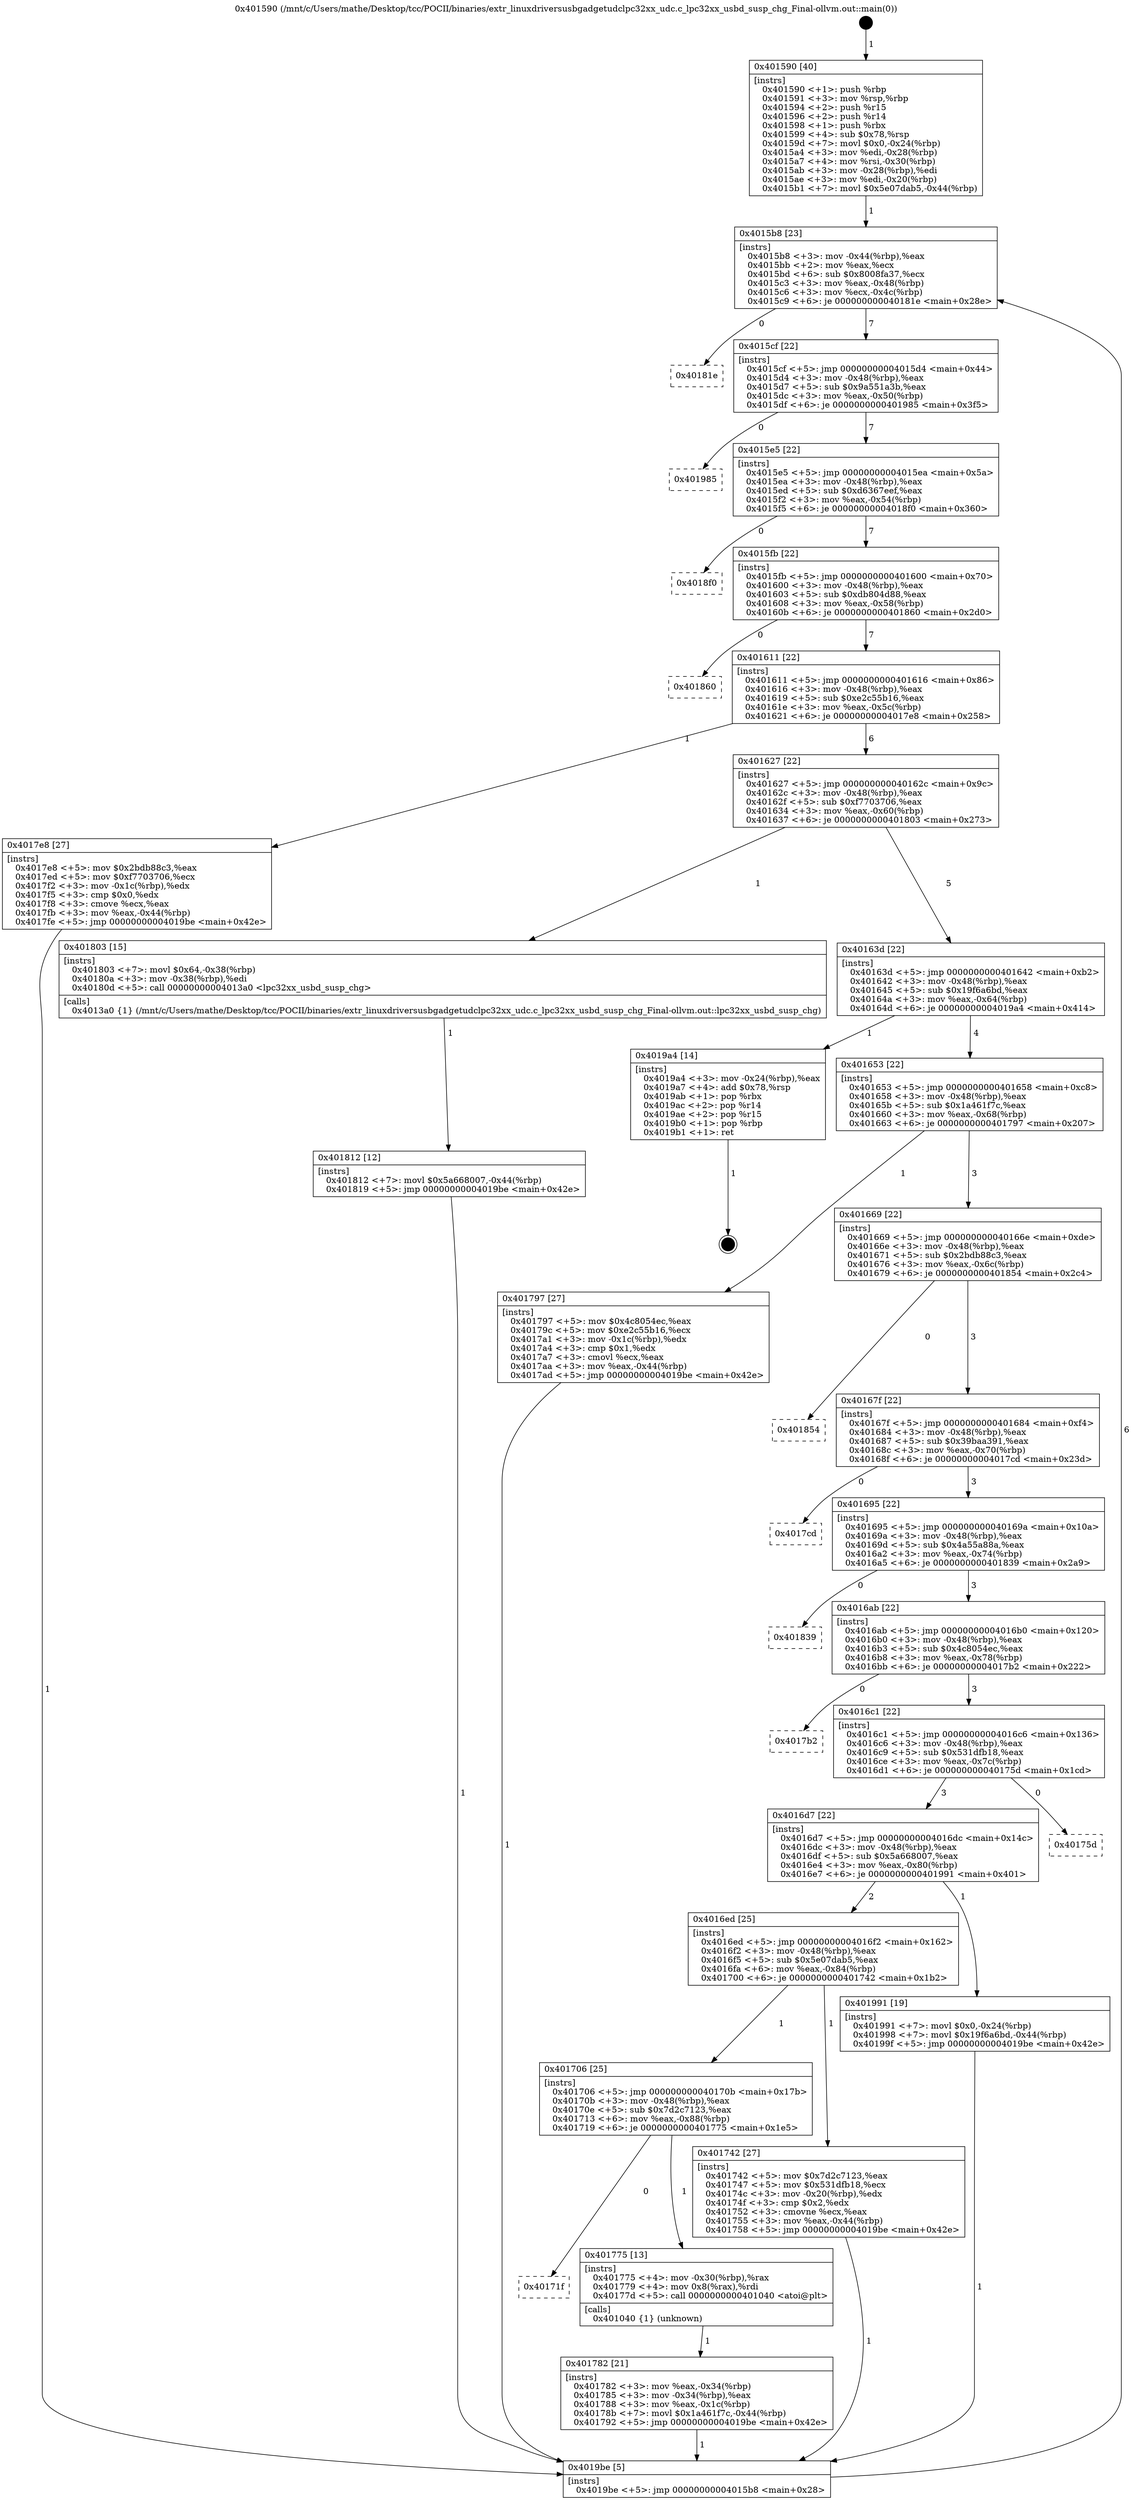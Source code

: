 digraph "0x401590" {
  label = "0x401590 (/mnt/c/Users/mathe/Desktop/tcc/POCII/binaries/extr_linuxdriversusbgadgetudclpc32xx_udc.c_lpc32xx_usbd_susp_chg_Final-ollvm.out::main(0))"
  labelloc = "t"
  node[shape=record]

  Entry [label="",width=0.3,height=0.3,shape=circle,fillcolor=black,style=filled]
  "0x4015b8" [label="{
     0x4015b8 [23]\l
     | [instrs]\l
     &nbsp;&nbsp;0x4015b8 \<+3\>: mov -0x44(%rbp),%eax\l
     &nbsp;&nbsp;0x4015bb \<+2\>: mov %eax,%ecx\l
     &nbsp;&nbsp;0x4015bd \<+6\>: sub $0x8008fa37,%ecx\l
     &nbsp;&nbsp;0x4015c3 \<+3\>: mov %eax,-0x48(%rbp)\l
     &nbsp;&nbsp;0x4015c6 \<+3\>: mov %ecx,-0x4c(%rbp)\l
     &nbsp;&nbsp;0x4015c9 \<+6\>: je 000000000040181e \<main+0x28e\>\l
  }"]
  "0x40181e" [label="{
     0x40181e\l
  }", style=dashed]
  "0x4015cf" [label="{
     0x4015cf [22]\l
     | [instrs]\l
     &nbsp;&nbsp;0x4015cf \<+5\>: jmp 00000000004015d4 \<main+0x44\>\l
     &nbsp;&nbsp;0x4015d4 \<+3\>: mov -0x48(%rbp),%eax\l
     &nbsp;&nbsp;0x4015d7 \<+5\>: sub $0x9a551a3b,%eax\l
     &nbsp;&nbsp;0x4015dc \<+3\>: mov %eax,-0x50(%rbp)\l
     &nbsp;&nbsp;0x4015df \<+6\>: je 0000000000401985 \<main+0x3f5\>\l
  }"]
  Exit [label="",width=0.3,height=0.3,shape=circle,fillcolor=black,style=filled,peripheries=2]
  "0x401985" [label="{
     0x401985\l
  }", style=dashed]
  "0x4015e5" [label="{
     0x4015e5 [22]\l
     | [instrs]\l
     &nbsp;&nbsp;0x4015e5 \<+5\>: jmp 00000000004015ea \<main+0x5a\>\l
     &nbsp;&nbsp;0x4015ea \<+3\>: mov -0x48(%rbp),%eax\l
     &nbsp;&nbsp;0x4015ed \<+5\>: sub $0xd6367eef,%eax\l
     &nbsp;&nbsp;0x4015f2 \<+3\>: mov %eax,-0x54(%rbp)\l
     &nbsp;&nbsp;0x4015f5 \<+6\>: je 00000000004018f0 \<main+0x360\>\l
  }"]
  "0x401812" [label="{
     0x401812 [12]\l
     | [instrs]\l
     &nbsp;&nbsp;0x401812 \<+7\>: movl $0x5a668007,-0x44(%rbp)\l
     &nbsp;&nbsp;0x401819 \<+5\>: jmp 00000000004019be \<main+0x42e\>\l
  }"]
  "0x4018f0" [label="{
     0x4018f0\l
  }", style=dashed]
  "0x4015fb" [label="{
     0x4015fb [22]\l
     | [instrs]\l
     &nbsp;&nbsp;0x4015fb \<+5\>: jmp 0000000000401600 \<main+0x70\>\l
     &nbsp;&nbsp;0x401600 \<+3\>: mov -0x48(%rbp),%eax\l
     &nbsp;&nbsp;0x401603 \<+5\>: sub $0xdb804d88,%eax\l
     &nbsp;&nbsp;0x401608 \<+3\>: mov %eax,-0x58(%rbp)\l
     &nbsp;&nbsp;0x40160b \<+6\>: je 0000000000401860 \<main+0x2d0\>\l
  }"]
  "0x401782" [label="{
     0x401782 [21]\l
     | [instrs]\l
     &nbsp;&nbsp;0x401782 \<+3\>: mov %eax,-0x34(%rbp)\l
     &nbsp;&nbsp;0x401785 \<+3\>: mov -0x34(%rbp),%eax\l
     &nbsp;&nbsp;0x401788 \<+3\>: mov %eax,-0x1c(%rbp)\l
     &nbsp;&nbsp;0x40178b \<+7\>: movl $0x1a461f7c,-0x44(%rbp)\l
     &nbsp;&nbsp;0x401792 \<+5\>: jmp 00000000004019be \<main+0x42e\>\l
  }"]
  "0x401860" [label="{
     0x401860\l
  }", style=dashed]
  "0x401611" [label="{
     0x401611 [22]\l
     | [instrs]\l
     &nbsp;&nbsp;0x401611 \<+5\>: jmp 0000000000401616 \<main+0x86\>\l
     &nbsp;&nbsp;0x401616 \<+3\>: mov -0x48(%rbp),%eax\l
     &nbsp;&nbsp;0x401619 \<+5\>: sub $0xe2c55b16,%eax\l
     &nbsp;&nbsp;0x40161e \<+3\>: mov %eax,-0x5c(%rbp)\l
     &nbsp;&nbsp;0x401621 \<+6\>: je 00000000004017e8 \<main+0x258\>\l
  }"]
  "0x40171f" [label="{
     0x40171f\l
  }", style=dashed]
  "0x4017e8" [label="{
     0x4017e8 [27]\l
     | [instrs]\l
     &nbsp;&nbsp;0x4017e8 \<+5\>: mov $0x2bdb88c3,%eax\l
     &nbsp;&nbsp;0x4017ed \<+5\>: mov $0xf7703706,%ecx\l
     &nbsp;&nbsp;0x4017f2 \<+3\>: mov -0x1c(%rbp),%edx\l
     &nbsp;&nbsp;0x4017f5 \<+3\>: cmp $0x0,%edx\l
     &nbsp;&nbsp;0x4017f8 \<+3\>: cmove %ecx,%eax\l
     &nbsp;&nbsp;0x4017fb \<+3\>: mov %eax,-0x44(%rbp)\l
     &nbsp;&nbsp;0x4017fe \<+5\>: jmp 00000000004019be \<main+0x42e\>\l
  }"]
  "0x401627" [label="{
     0x401627 [22]\l
     | [instrs]\l
     &nbsp;&nbsp;0x401627 \<+5\>: jmp 000000000040162c \<main+0x9c\>\l
     &nbsp;&nbsp;0x40162c \<+3\>: mov -0x48(%rbp),%eax\l
     &nbsp;&nbsp;0x40162f \<+5\>: sub $0xf7703706,%eax\l
     &nbsp;&nbsp;0x401634 \<+3\>: mov %eax,-0x60(%rbp)\l
     &nbsp;&nbsp;0x401637 \<+6\>: je 0000000000401803 \<main+0x273\>\l
  }"]
  "0x401775" [label="{
     0x401775 [13]\l
     | [instrs]\l
     &nbsp;&nbsp;0x401775 \<+4\>: mov -0x30(%rbp),%rax\l
     &nbsp;&nbsp;0x401779 \<+4\>: mov 0x8(%rax),%rdi\l
     &nbsp;&nbsp;0x40177d \<+5\>: call 0000000000401040 \<atoi@plt\>\l
     | [calls]\l
     &nbsp;&nbsp;0x401040 \{1\} (unknown)\l
  }"]
  "0x401803" [label="{
     0x401803 [15]\l
     | [instrs]\l
     &nbsp;&nbsp;0x401803 \<+7\>: movl $0x64,-0x38(%rbp)\l
     &nbsp;&nbsp;0x40180a \<+3\>: mov -0x38(%rbp),%edi\l
     &nbsp;&nbsp;0x40180d \<+5\>: call 00000000004013a0 \<lpc32xx_usbd_susp_chg\>\l
     | [calls]\l
     &nbsp;&nbsp;0x4013a0 \{1\} (/mnt/c/Users/mathe/Desktop/tcc/POCII/binaries/extr_linuxdriversusbgadgetudclpc32xx_udc.c_lpc32xx_usbd_susp_chg_Final-ollvm.out::lpc32xx_usbd_susp_chg)\l
  }"]
  "0x40163d" [label="{
     0x40163d [22]\l
     | [instrs]\l
     &nbsp;&nbsp;0x40163d \<+5\>: jmp 0000000000401642 \<main+0xb2\>\l
     &nbsp;&nbsp;0x401642 \<+3\>: mov -0x48(%rbp),%eax\l
     &nbsp;&nbsp;0x401645 \<+5\>: sub $0x19f6a6bd,%eax\l
     &nbsp;&nbsp;0x40164a \<+3\>: mov %eax,-0x64(%rbp)\l
     &nbsp;&nbsp;0x40164d \<+6\>: je 00000000004019a4 \<main+0x414\>\l
  }"]
  "0x401590" [label="{
     0x401590 [40]\l
     | [instrs]\l
     &nbsp;&nbsp;0x401590 \<+1\>: push %rbp\l
     &nbsp;&nbsp;0x401591 \<+3\>: mov %rsp,%rbp\l
     &nbsp;&nbsp;0x401594 \<+2\>: push %r15\l
     &nbsp;&nbsp;0x401596 \<+2\>: push %r14\l
     &nbsp;&nbsp;0x401598 \<+1\>: push %rbx\l
     &nbsp;&nbsp;0x401599 \<+4\>: sub $0x78,%rsp\l
     &nbsp;&nbsp;0x40159d \<+7\>: movl $0x0,-0x24(%rbp)\l
     &nbsp;&nbsp;0x4015a4 \<+3\>: mov %edi,-0x28(%rbp)\l
     &nbsp;&nbsp;0x4015a7 \<+4\>: mov %rsi,-0x30(%rbp)\l
     &nbsp;&nbsp;0x4015ab \<+3\>: mov -0x28(%rbp),%edi\l
     &nbsp;&nbsp;0x4015ae \<+3\>: mov %edi,-0x20(%rbp)\l
     &nbsp;&nbsp;0x4015b1 \<+7\>: movl $0x5e07dab5,-0x44(%rbp)\l
  }"]
  "0x4019a4" [label="{
     0x4019a4 [14]\l
     | [instrs]\l
     &nbsp;&nbsp;0x4019a4 \<+3\>: mov -0x24(%rbp),%eax\l
     &nbsp;&nbsp;0x4019a7 \<+4\>: add $0x78,%rsp\l
     &nbsp;&nbsp;0x4019ab \<+1\>: pop %rbx\l
     &nbsp;&nbsp;0x4019ac \<+2\>: pop %r14\l
     &nbsp;&nbsp;0x4019ae \<+2\>: pop %r15\l
     &nbsp;&nbsp;0x4019b0 \<+1\>: pop %rbp\l
     &nbsp;&nbsp;0x4019b1 \<+1\>: ret\l
  }"]
  "0x401653" [label="{
     0x401653 [22]\l
     | [instrs]\l
     &nbsp;&nbsp;0x401653 \<+5\>: jmp 0000000000401658 \<main+0xc8\>\l
     &nbsp;&nbsp;0x401658 \<+3\>: mov -0x48(%rbp),%eax\l
     &nbsp;&nbsp;0x40165b \<+5\>: sub $0x1a461f7c,%eax\l
     &nbsp;&nbsp;0x401660 \<+3\>: mov %eax,-0x68(%rbp)\l
     &nbsp;&nbsp;0x401663 \<+6\>: je 0000000000401797 \<main+0x207\>\l
  }"]
  "0x4019be" [label="{
     0x4019be [5]\l
     | [instrs]\l
     &nbsp;&nbsp;0x4019be \<+5\>: jmp 00000000004015b8 \<main+0x28\>\l
  }"]
  "0x401797" [label="{
     0x401797 [27]\l
     | [instrs]\l
     &nbsp;&nbsp;0x401797 \<+5\>: mov $0x4c8054ec,%eax\l
     &nbsp;&nbsp;0x40179c \<+5\>: mov $0xe2c55b16,%ecx\l
     &nbsp;&nbsp;0x4017a1 \<+3\>: mov -0x1c(%rbp),%edx\l
     &nbsp;&nbsp;0x4017a4 \<+3\>: cmp $0x1,%edx\l
     &nbsp;&nbsp;0x4017a7 \<+3\>: cmovl %ecx,%eax\l
     &nbsp;&nbsp;0x4017aa \<+3\>: mov %eax,-0x44(%rbp)\l
     &nbsp;&nbsp;0x4017ad \<+5\>: jmp 00000000004019be \<main+0x42e\>\l
  }"]
  "0x401669" [label="{
     0x401669 [22]\l
     | [instrs]\l
     &nbsp;&nbsp;0x401669 \<+5\>: jmp 000000000040166e \<main+0xde\>\l
     &nbsp;&nbsp;0x40166e \<+3\>: mov -0x48(%rbp),%eax\l
     &nbsp;&nbsp;0x401671 \<+5\>: sub $0x2bdb88c3,%eax\l
     &nbsp;&nbsp;0x401676 \<+3\>: mov %eax,-0x6c(%rbp)\l
     &nbsp;&nbsp;0x401679 \<+6\>: je 0000000000401854 \<main+0x2c4\>\l
  }"]
  "0x401706" [label="{
     0x401706 [25]\l
     | [instrs]\l
     &nbsp;&nbsp;0x401706 \<+5\>: jmp 000000000040170b \<main+0x17b\>\l
     &nbsp;&nbsp;0x40170b \<+3\>: mov -0x48(%rbp),%eax\l
     &nbsp;&nbsp;0x40170e \<+5\>: sub $0x7d2c7123,%eax\l
     &nbsp;&nbsp;0x401713 \<+6\>: mov %eax,-0x88(%rbp)\l
     &nbsp;&nbsp;0x401719 \<+6\>: je 0000000000401775 \<main+0x1e5\>\l
  }"]
  "0x401854" [label="{
     0x401854\l
  }", style=dashed]
  "0x40167f" [label="{
     0x40167f [22]\l
     | [instrs]\l
     &nbsp;&nbsp;0x40167f \<+5\>: jmp 0000000000401684 \<main+0xf4\>\l
     &nbsp;&nbsp;0x401684 \<+3\>: mov -0x48(%rbp),%eax\l
     &nbsp;&nbsp;0x401687 \<+5\>: sub $0x39baa391,%eax\l
     &nbsp;&nbsp;0x40168c \<+3\>: mov %eax,-0x70(%rbp)\l
     &nbsp;&nbsp;0x40168f \<+6\>: je 00000000004017cd \<main+0x23d\>\l
  }"]
  "0x401742" [label="{
     0x401742 [27]\l
     | [instrs]\l
     &nbsp;&nbsp;0x401742 \<+5\>: mov $0x7d2c7123,%eax\l
     &nbsp;&nbsp;0x401747 \<+5\>: mov $0x531dfb18,%ecx\l
     &nbsp;&nbsp;0x40174c \<+3\>: mov -0x20(%rbp),%edx\l
     &nbsp;&nbsp;0x40174f \<+3\>: cmp $0x2,%edx\l
     &nbsp;&nbsp;0x401752 \<+3\>: cmovne %ecx,%eax\l
     &nbsp;&nbsp;0x401755 \<+3\>: mov %eax,-0x44(%rbp)\l
     &nbsp;&nbsp;0x401758 \<+5\>: jmp 00000000004019be \<main+0x42e\>\l
  }"]
  "0x4017cd" [label="{
     0x4017cd\l
  }", style=dashed]
  "0x401695" [label="{
     0x401695 [22]\l
     | [instrs]\l
     &nbsp;&nbsp;0x401695 \<+5\>: jmp 000000000040169a \<main+0x10a\>\l
     &nbsp;&nbsp;0x40169a \<+3\>: mov -0x48(%rbp),%eax\l
     &nbsp;&nbsp;0x40169d \<+5\>: sub $0x4a55a88a,%eax\l
     &nbsp;&nbsp;0x4016a2 \<+3\>: mov %eax,-0x74(%rbp)\l
     &nbsp;&nbsp;0x4016a5 \<+6\>: je 0000000000401839 \<main+0x2a9\>\l
  }"]
  "0x4016ed" [label="{
     0x4016ed [25]\l
     | [instrs]\l
     &nbsp;&nbsp;0x4016ed \<+5\>: jmp 00000000004016f2 \<main+0x162\>\l
     &nbsp;&nbsp;0x4016f2 \<+3\>: mov -0x48(%rbp),%eax\l
     &nbsp;&nbsp;0x4016f5 \<+5\>: sub $0x5e07dab5,%eax\l
     &nbsp;&nbsp;0x4016fa \<+6\>: mov %eax,-0x84(%rbp)\l
     &nbsp;&nbsp;0x401700 \<+6\>: je 0000000000401742 \<main+0x1b2\>\l
  }"]
  "0x401839" [label="{
     0x401839\l
  }", style=dashed]
  "0x4016ab" [label="{
     0x4016ab [22]\l
     | [instrs]\l
     &nbsp;&nbsp;0x4016ab \<+5\>: jmp 00000000004016b0 \<main+0x120\>\l
     &nbsp;&nbsp;0x4016b0 \<+3\>: mov -0x48(%rbp),%eax\l
     &nbsp;&nbsp;0x4016b3 \<+5\>: sub $0x4c8054ec,%eax\l
     &nbsp;&nbsp;0x4016b8 \<+3\>: mov %eax,-0x78(%rbp)\l
     &nbsp;&nbsp;0x4016bb \<+6\>: je 00000000004017b2 \<main+0x222\>\l
  }"]
  "0x401991" [label="{
     0x401991 [19]\l
     | [instrs]\l
     &nbsp;&nbsp;0x401991 \<+7\>: movl $0x0,-0x24(%rbp)\l
     &nbsp;&nbsp;0x401998 \<+7\>: movl $0x19f6a6bd,-0x44(%rbp)\l
     &nbsp;&nbsp;0x40199f \<+5\>: jmp 00000000004019be \<main+0x42e\>\l
  }"]
  "0x4017b2" [label="{
     0x4017b2\l
  }", style=dashed]
  "0x4016c1" [label="{
     0x4016c1 [22]\l
     | [instrs]\l
     &nbsp;&nbsp;0x4016c1 \<+5\>: jmp 00000000004016c6 \<main+0x136\>\l
     &nbsp;&nbsp;0x4016c6 \<+3\>: mov -0x48(%rbp),%eax\l
     &nbsp;&nbsp;0x4016c9 \<+5\>: sub $0x531dfb18,%eax\l
     &nbsp;&nbsp;0x4016ce \<+3\>: mov %eax,-0x7c(%rbp)\l
     &nbsp;&nbsp;0x4016d1 \<+6\>: je 000000000040175d \<main+0x1cd\>\l
  }"]
  "0x4016d7" [label="{
     0x4016d7 [22]\l
     | [instrs]\l
     &nbsp;&nbsp;0x4016d7 \<+5\>: jmp 00000000004016dc \<main+0x14c\>\l
     &nbsp;&nbsp;0x4016dc \<+3\>: mov -0x48(%rbp),%eax\l
     &nbsp;&nbsp;0x4016df \<+5\>: sub $0x5a668007,%eax\l
     &nbsp;&nbsp;0x4016e4 \<+3\>: mov %eax,-0x80(%rbp)\l
     &nbsp;&nbsp;0x4016e7 \<+6\>: je 0000000000401991 \<main+0x401\>\l
  }"]
  "0x40175d" [label="{
     0x40175d\l
  }", style=dashed]
  Entry -> "0x401590" [label=" 1"]
  "0x4015b8" -> "0x40181e" [label=" 0"]
  "0x4015b8" -> "0x4015cf" [label=" 7"]
  "0x4019a4" -> Exit [label=" 1"]
  "0x4015cf" -> "0x401985" [label=" 0"]
  "0x4015cf" -> "0x4015e5" [label=" 7"]
  "0x401991" -> "0x4019be" [label=" 1"]
  "0x4015e5" -> "0x4018f0" [label=" 0"]
  "0x4015e5" -> "0x4015fb" [label=" 7"]
  "0x401812" -> "0x4019be" [label=" 1"]
  "0x4015fb" -> "0x401860" [label=" 0"]
  "0x4015fb" -> "0x401611" [label=" 7"]
  "0x401803" -> "0x401812" [label=" 1"]
  "0x401611" -> "0x4017e8" [label=" 1"]
  "0x401611" -> "0x401627" [label=" 6"]
  "0x4017e8" -> "0x4019be" [label=" 1"]
  "0x401627" -> "0x401803" [label=" 1"]
  "0x401627" -> "0x40163d" [label=" 5"]
  "0x401797" -> "0x4019be" [label=" 1"]
  "0x40163d" -> "0x4019a4" [label=" 1"]
  "0x40163d" -> "0x401653" [label=" 4"]
  "0x401775" -> "0x401782" [label=" 1"]
  "0x401653" -> "0x401797" [label=" 1"]
  "0x401653" -> "0x401669" [label=" 3"]
  "0x401706" -> "0x40171f" [label=" 0"]
  "0x401669" -> "0x401854" [label=" 0"]
  "0x401669" -> "0x40167f" [label=" 3"]
  "0x401706" -> "0x401775" [label=" 1"]
  "0x40167f" -> "0x4017cd" [label=" 0"]
  "0x40167f" -> "0x401695" [label=" 3"]
  "0x401782" -> "0x4019be" [label=" 1"]
  "0x401695" -> "0x401839" [label=" 0"]
  "0x401695" -> "0x4016ab" [label=" 3"]
  "0x401590" -> "0x4015b8" [label=" 1"]
  "0x4016ab" -> "0x4017b2" [label=" 0"]
  "0x4016ab" -> "0x4016c1" [label=" 3"]
  "0x401742" -> "0x4019be" [label=" 1"]
  "0x4016c1" -> "0x40175d" [label=" 0"]
  "0x4016c1" -> "0x4016d7" [label=" 3"]
  "0x4016ed" -> "0x401706" [label=" 1"]
  "0x4016d7" -> "0x401991" [label=" 1"]
  "0x4016d7" -> "0x4016ed" [label=" 2"]
  "0x4019be" -> "0x4015b8" [label=" 6"]
  "0x4016ed" -> "0x401742" [label=" 1"]
}
